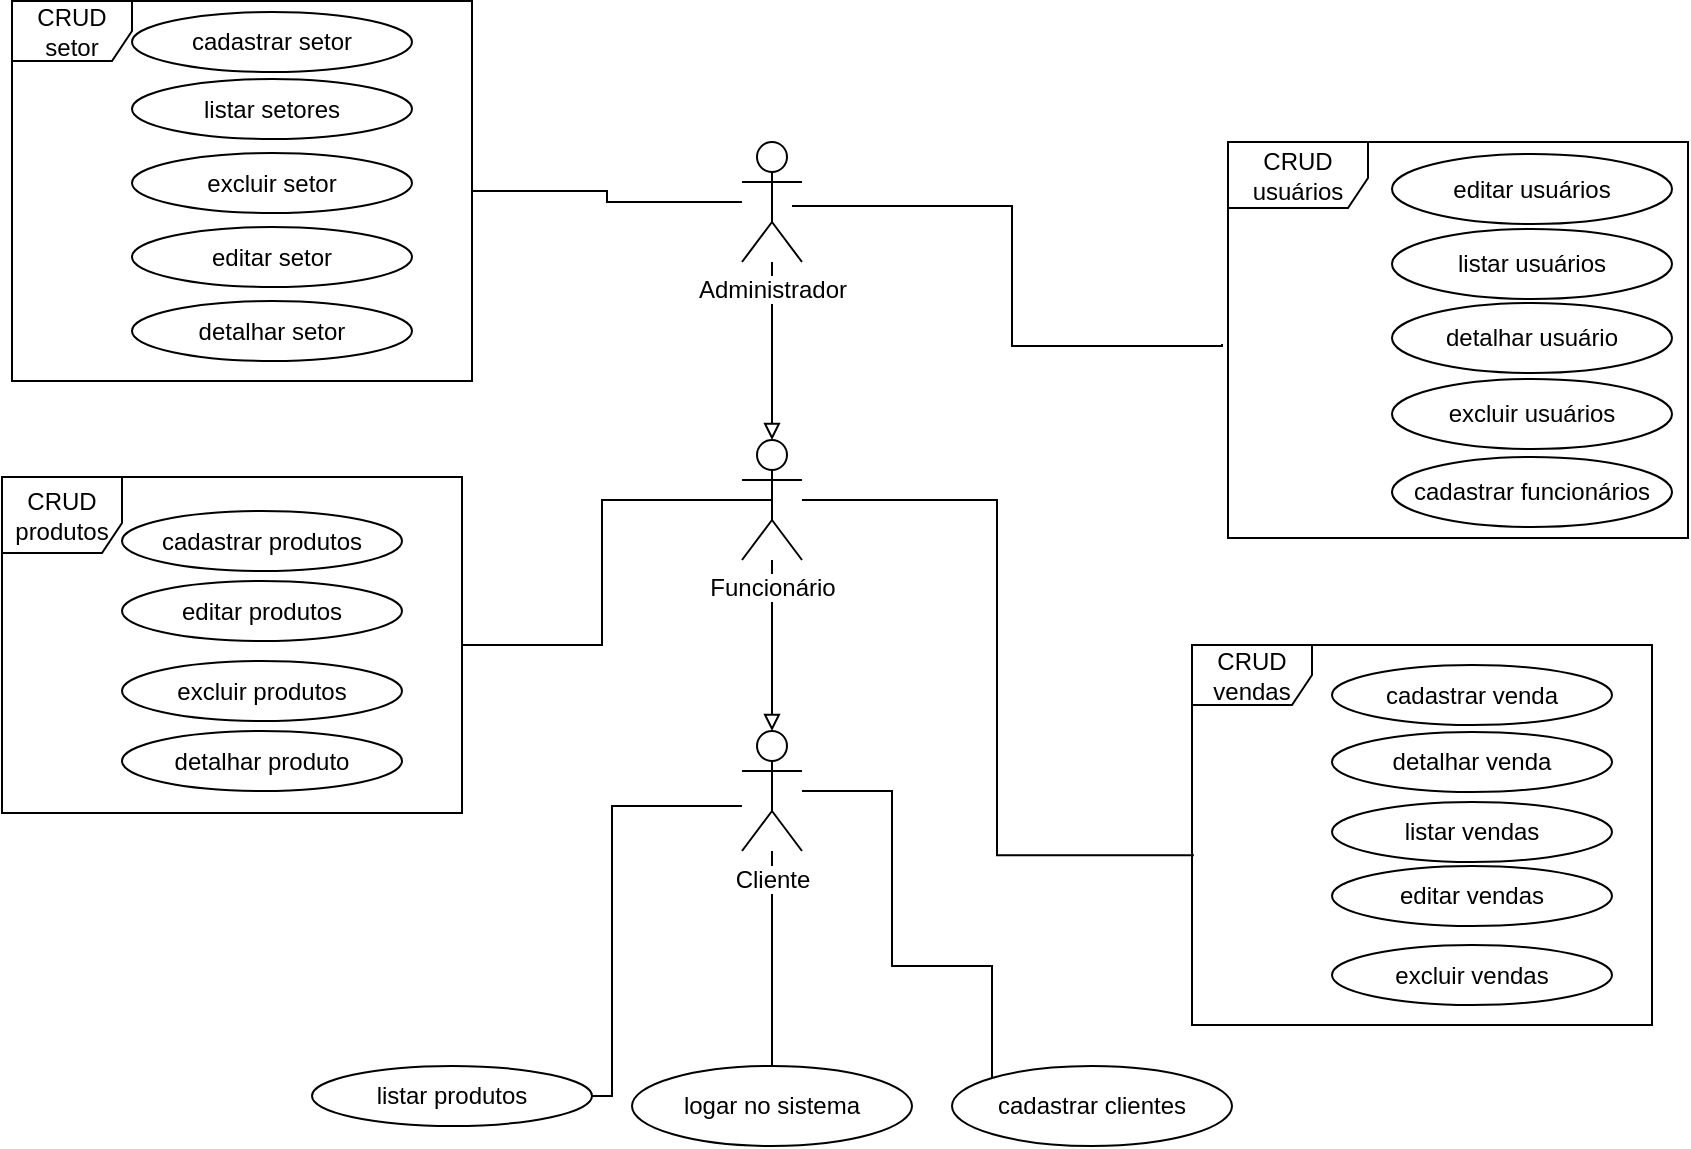 <mxfile version="10.7.5" type="device"><diagram id="KPg1nVwlj4wWknqf3Xux" name="Page-1"><mxGraphModel dx="2221" dy="1934" grid="1" gridSize="10" guides="1" tooltips="1" connect="1" arrows="1" fold="1" page="1" pageScale="1" pageWidth="827" pageHeight="1169" math="0" shadow="0"><root><mxCell id="0"/><mxCell id="1" parent="0"/><mxCell id="sTVelku_032TAtlExDaV-80" style="edgeStyle=orthogonalEdgeStyle;rounded=0;orthogonalLoop=1;jettySize=auto;html=1;entryX=0.5;entryY=0;entryDx=0;entryDy=0;entryPerimeter=0;endArrow=block;endFill=0;" parent="1" source="sTVelku_032TAtlExDaV-1" target="sTVelku_032TAtlExDaV-3" edge="1"><mxGeometry relative="1" as="geometry"/></mxCell><mxCell id="sTVelku_032TAtlExDaV-82" style="edgeStyle=orthogonalEdgeStyle;rounded=0;orthogonalLoop=1;jettySize=auto;html=1;entryX=0.004;entryY=0.553;entryDx=0;entryDy=0;entryPerimeter=0;endArrow=none;endFill=0;" parent="1" source="sTVelku_032TAtlExDaV-1" target="sTVelku_032TAtlExDaV-65" edge="1"><mxGeometry relative="1" as="geometry"/></mxCell><mxCell id="sTVelku_032TAtlExDaV-1" value="Funcionário" style="shape=umlActor;verticalLabelPosition=bottom;labelBackgroundColor=#ffffff;verticalAlign=top;html=1;" parent="1" vertex="1"><mxGeometry x="55" y="177" width="30" height="60" as="geometry"/></mxCell><mxCell id="sTVelku_032TAtlExDaV-83" style="edgeStyle=orthogonalEdgeStyle;rounded=0;orthogonalLoop=1;jettySize=auto;html=1;endArrow=none;endFill=0;" parent="1" source="sTVelku_032TAtlExDaV-3" target="sTVelku_032TAtlExDaV-24" edge="1"><mxGeometry relative="1" as="geometry"/></mxCell><mxCell id="sTVelku_032TAtlExDaV-84" style="edgeStyle=orthogonalEdgeStyle;rounded=0;orthogonalLoop=1;jettySize=auto;html=1;endArrow=none;endFill=0;" parent="1" source="sTVelku_032TAtlExDaV-3" target="sTVelku_032TAtlExDaV-25" edge="1"><mxGeometry relative="1" as="geometry"><Array as="points"><mxPoint x="-10" y="360"/><mxPoint x="-10" y="505"/></Array></mxGeometry></mxCell><mxCell id="sTVelku_032TAtlExDaV-86" style="edgeStyle=orthogonalEdgeStyle;rounded=0;orthogonalLoop=1;jettySize=auto;html=1;endArrow=none;endFill=0;" parent="1" source="sTVelku_032TAtlExDaV-3" target="sTVelku_032TAtlExDaV-85" edge="1"><mxGeometry relative="1" as="geometry"><Array as="points"><mxPoint x="130" y="353"/><mxPoint x="130" y="440"/><mxPoint x="180" y="440"/></Array></mxGeometry></mxCell><mxCell id="sTVelku_032TAtlExDaV-3" value="Cliente" style="shape=umlActor;verticalLabelPosition=bottom;labelBackgroundColor=#ffffff;verticalAlign=top;html=1;" parent="1" vertex="1"><mxGeometry x="55" y="322.5" width="30" height="60" as="geometry"/></mxCell><mxCell id="sTVelku_032TAtlExDaV-72" style="edgeStyle=orthogonalEdgeStyle;rounded=0;orthogonalLoop=1;jettySize=auto;html=1;endArrow=block;endFill=0;" parent="1" source="sTVelku_032TAtlExDaV-4" target="sTVelku_032TAtlExDaV-1" edge="1"><mxGeometry relative="1" as="geometry"/></mxCell><mxCell id="sTVelku_032TAtlExDaV-90" style="edgeStyle=orthogonalEdgeStyle;rounded=0;orthogonalLoop=1;jettySize=auto;html=1;endArrow=none;endFill=0;" parent="1" source="sTVelku_032TAtlExDaV-4" target="sTVelku_032TAtlExDaV-66" edge="1"><mxGeometry relative="1" as="geometry"/></mxCell><mxCell id="sTVelku_032TAtlExDaV-4" value="Administrador" style="shape=umlActor;verticalLabelPosition=bottom;labelBackgroundColor=#ffffff;verticalAlign=top;html=1;" parent="1" vertex="1"><mxGeometry x="55" y="28" width="30" height="60" as="geometry"/></mxCell><mxCell id="sTVelku_032TAtlExDaV-13" value="cadastrar funcionários&lt;br&gt;" style="ellipse;whiteSpace=wrap;html=1;" parent="1" vertex="1"><mxGeometry x="380" y="185.5" width="140" height="35" as="geometry"/></mxCell><mxCell id="sTVelku_032TAtlExDaV-15" value="cadastrar produtos" style="ellipse;whiteSpace=wrap;html=1;" parent="1" vertex="1"><mxGeometry x="-255" y="212.5" width="140" height="30" as="geometry"/></mxCell><mxCell id="sTVelku_032TAtlExDaV-24" value="logar no sistema" style="ellipse;whiteSpace=wrap;html=1;" parent="1" vertex="1"><mxGeometry y="490" width="140" height="40" as="geometry"/></mxCell><mxCell id="sTVelku_032TAtlExDaV-25" value="listar produtos" style="ellipse;whiteSpace=wrap;html=1;" parent="1" vertex="1"><mxGeometry x="-160" y="490" width="140" height="30" as="geometry"/></mxCell><mxCell id="sTVelku_032TAtlExDaV-26" value="editar produtos&lt;br&gt;" style="ellipse;whiteSpace=wrap;html=1;" parent="1" vertex="1"><mxGeometry x="-255" y="247.5" width="140" height="30" as="geometry"/></mxCell><mxCell id="sTVelku_032TAtlExDaV-27" value="excluir produtos" style="ellipse;whiteSpace=wrap;html=1;" parent="1" vertex="1"><mxGeometry x="-255" y="287.5" width="140" height="30" as="geometry"/></mxCell><mxCell id="sTVelku_032TAtlExDaV-28" value="detalhar produto&lt;br&gt;" style="ellipse;whiteSpace=wrap;html=1;" parent="1" vertex="1"><mxGeometry x="-255" y="322.5" width="140" height="30" as="geometry"/></mxCell><mxCell id="sTVelku_032TAtlExDaV-29" value="cadastrar venda" style="ellipse;whiteSpace=wrap;html=1;" parent="1" vertex="1"><mxGeometry x="350" y="289.5" width="140" height="30" as="geometry"/></mxCell><mxCell id="sTVelku_032TAtlExDaV-30" value="listar vendas" style="ellipse;whiteSpace=wrap;html=1;" parent="1" vertex="1"><mxGeometry x="350" y="358" width="140" height="30" as="geometry"/></mxCell><mxCell id="sTVelku_032TAtlExDaV-31" value="excluir vendas" style="ellipse;whiteSpace=wrap;html=1;" parent="1" vertex="1"><mxGeometry x="350" y="429.5" width="140" height="30" as="geometry"/></mxCell><mxCell id="sTVelku_032TAtlExDaV-32" value="editar vendas" style="ellipse;whiteSpace=wrap;html=1;" parent="1" vertex="1"><mxGeometry x="350" y="390" width="140" height="30" as="geometry"/></mxCell><mxCell id="sTVelku_032TAtlExDaV-33" value="detalhar venda" style="ellipse;whiteSpace=wrap;html=1;" parent="1" vertex="1"><mxGeometry x="350" y="323" width="140" height="30" as="geometry"/></mxCell><mxCell id="sTVelku_032TAtlExDaV-34" value="listar usuários&lt;br&gt;" style="ellipse;whiteSpace=wrap;html=1;" parent="1" vertex="1"><mxGeometry x="380" y="71.5" width="140" height="35" as="geometry"/></mxCell><mxCell id="sTVelku_032TAtlExDaV-35" value="editar usuários&lt;br&gt;" style="ellipse;whiteSpace=wrap;html=1;" parent="1" vertex="1"><mxGeometry x="380" y="34" width="140" height="35" as="geometry"/></mxCell><mxCell id="sTVelku_032TAtlExDaV-36" value="excluir usuários&lt;br&gt;" style="ellipse;whiteSpace=wrap;html=1;" parent="1" vertex="1"><mxGeometry x="380" y="146.5" width="140" height="35" as="geometry"/></mxCell><mxCell id="sTVelku_032TAtlExDaV-37" value="detalhar usuário&lt;br&gt;" style="ellipse;whiteSpace=wrap;html=1;" parent="1" vertex="1"><mxGeometry x="380" y="108.5" width="140" height="35" as="geometry"/></mxCell><mxCell id="sTVelku_032TAtlExDaV-39" value="cadastrar setor" style="ellipse;whiteSpace=wrap;html=1;" parent="1" vertex="1"><mxGeometry x="-250" y="-37" width="140" height="30" as="geometry"/></mxCell><mxCell id="sTVelku_032TAtlExDaV-40" value="listar setores" style="ellipse;whiteSpace=wrap;html=1;" parent="1" vertex="1"><mxGeometry x="-250" y="-3.5" width="140" height="30" as="geometry"/></mxCell><mxCell id="sTVelku_032TAtlExDaV-41" value="editar setor&lt;br&gt;" style="ellipse;whiteSpace=wrap;html=1;" parent="1" vertex="1"><mxGeometry x="-250" y="70.5" width="140" height="30" as="geometry"/></mxCell><mxCell id="sTVelku_032TAtlExDaV-42" value="excluir setor" style="ellipse;whiteSpace=wrap;html=1;" parent="1" vertex="1"><mxGeometry x="-250" y="33.5" width="140" height="30" as="geometry"/></mxCell><mxCell id="sTVelku_032TAtlExDaV-43" value="detalhar setor&lt;br&gt;" style="ellipse;whiteSpace=wrap;html=1;" parent="1" vertex="1"><mxGeometry x="-250" y="107.5" width="140" height="30" as="geometry"/></mxCell><mxCell id="sTVelku_032TAtlExDaV-65" value="CRUD vendas" style="shape=umlFrame;whiteSpace=wrap;html=1;" parent="1" vertex="1"><mxGeometry x="280" y="279.5" width="230" height="190" as="geometry"/></mxCell><mxCell id="sTVelku_032TAtlExDaV-66" value="CRUD setor" style="shape=umlFrame;whiteSpace=wrap;html=1;" parent="1" vertex="1"><mxGeometry x="-310" y="-42.5" width="230" height="190" as="geometry"/></mxCell><mxCell id="sTVelku_032TAtlExDaV-75" value="CRUD usuários" style="shape=umlFrame;whiteSpace=wrap;html=1;width=70;height=33;" parent="1" vertex="1"><mxGeometry x="298" y="28" width="230" height="198" as="geometry"/></mxCell><mxCell id="sTVelku_032TAtlExDaV-85" value="cadastrar clientes" style="ellipse;whiteSpace=wrap;html=1;" parent="1" vertex="1"><mxGeometry x="160" y="490" width="140" height="40" as="geometry"/></mxCell><mxCell id="sTVelku_032TAtlExDaV-89" style="edgeStyle=orthogonalEdgeStyle;rounded=0;orthogonalLoop=1;jettySize=auto;html=1;entryX=0.5;entryY=0.5;entryDx=0;entryDy=0;entryPerimeter=0;endArrow=none;endFill=0;" parent="1" source="sTVelku_032TAtlExDaV-88" target="sTVelku_032TAtlExDaV-1" edge="1"><mxGeometry relative="1" as="geometry"/></mxCell><mxCell id="sTVelku_032TAtlExDaV-88" value="CRUD produtos" style="shape=umlFrame;whiteSpace=wrap;html=1;width=60;height=38;" parent="1" vertex="1"><mxGeometry x="-315" y="195.5" width="230" height="168" as="geometry"/></mxCell><mxCell id="f1Of0pRt34_5-i6B9T48-8" style="edgeStyle=orthogonalEdgeStyle;rounded=0;orthogonalLoop=1;jettySize=auto;html=1;endArrow=none;endFill=0;entryX=-0.013;entryY=0.51;entryDx=0;entryDy=0;entryPerimeter=0;" edge="1" parent="1" target="sTVelku_032TAtlExDaV-75"><mxGeometry relative="1" as="geometry"><mxPoint x="80" y="60" as="sourcePoint"/><mxPoint x="250" y="130" as="targetPoint"/><Array as="points"><mxPoint x="190" y="60"/><mxPoint x="190" y="130"/><mxPoint x="295" y="130"/></Array></mxGeometry></mxCell></root></mxGraphModel></diagram></mxfile>